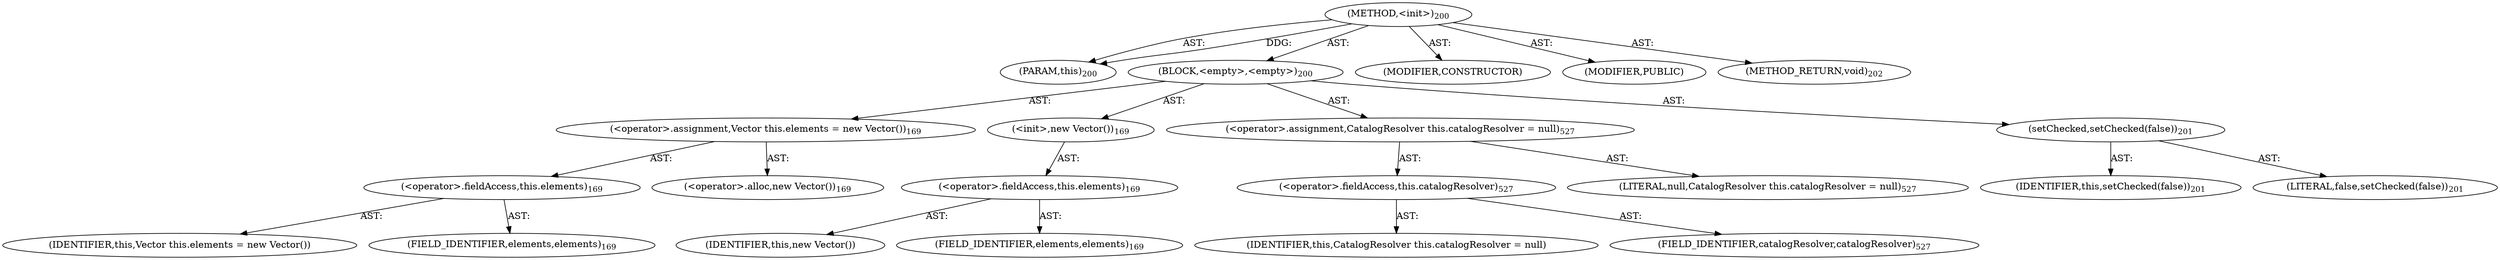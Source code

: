 digraph "&lt;init&gt;" {  
"111669149696" [label = <(METHOD,&lt;init&gt;)<SUB>200</SUB>> ]
"115964117023" [label = <(PARAM,this)<SUB>200</SUB>> ]
"25769803776" [label = <(BLOCK,&lt;empty&gt;,&lt;empty&gt;)<SUB>200</SUB>> ]
"30064771072" [label = <(&lt;operator&gt;.assignment,Vector this.elements = new Vector())<SUB>169</SUB>> ]
"30064771073" [label = <(&lt;operator&gt;.fieldAccess,this.elements)<SUB>169</SUB>> ]
"68719476856" [label = <(IDENTIFIER,this,Vector this.elements = new Vector())> ]
"55834574848" [label = <(FIELD_IDENTIFIER,elements,elements)<SUB>169</SUB>> ]
"30064771074" [label = <(&lt;operator&gt;.alloc,new Vector())<SUB>169</SUB>> ]
"30064771075" [label = <(&lt;init&gt;,new Vector())<SUB>169</SUB>> ]
"30064771076" [label = <(&lt;operator&gt;.fieldAccess,this.elements)<SUB>169</SUB>> ]
"68719476857" [label = <(IDENTIFIER,this,new Vector())> ]
"55834574849" [label = <(FIELD_IDENTIFIER,elements,elements)<SUB>169</SUB>> ]
"30064771077" [label = <(&lt;operator&gt;.assignment,CatalogResolver this.catalogResolver = null)<SUB>527</SUB>> ]
"30064771078" [label = <(&lt;operator&gt;.fieldAccess,this.catalogResolver)<SUB>527</SUB>> ]
"68719476858" [label = <(IDENTIFIER,this,CatalogResolver this.catalogResolver = null)> ]
"55834574850" [label = <(FIELD_IDENTIFIER,catalogResolver,catalogResolver)<SUB>527</SUB>> ]
"90194313216" [label = <(LITERAL,null,CatalogResolver this.catalogResolver = null)<SUB>527</SUB>> ]
"30064771079" [label = <(setChecked,setChecked(false))<SUB>201</SUB>> ]
"68719476855" [label = <(IDENTIFIER,this,setChecked(false))<SUB>201</SUB>> ]
"90194313217" [label = <(LITERAL,false,setChecked(false))<SUB>201</SUB>> ]
"133143986185" [label = <(MODIFIER,CONSTRUCTOR)> ]
"133143986186" [label = <(MODIFIER,PUBLIC)> ]
"128849018880" [label = <(METHOD_RETURN,void)<SUB>202</SUB>> ]
  "111669149696" -> "115964117023"  [ label = "AST: "] 
  "111669149696" -> "25769803776"  [ label = "AST: "] 
  "111669149696" -> "133143986185"  [ label = "AST: "] 
  "111669149696" -> "133143986186"  [ label = "AST: "] 
  "111669149696" -> "128849018880"  [ label = "AST: "] 
  "25769803776" -> "30064771072"  [ label = "AST: "] 
  "25769803776" -> "30064771075"  [ label = "AST: "] 
  "25769803776" -> "30064771077"  [ label = "AST: "] 
  "25769803776" -> "30064771079"  [ label = "AST: "] 
  "30064771072" -> "30064771073"  [ label = "AST: "] 
  "30064771072" -> "30064771074"  [ label = "AST: "] 
  "30064771073" -> "68719476856"  [ label = "AST: "] 
  "30064771073" -> "55834574848"  [ label = "AST: "] 
  "30064771075" -> "30064771076"  [ label = "AST: "] 
  "30064771076" -> "68719476857"  [ label = "AST: "] 
  "30064771076" -> "55834574849"  [ label = "AST: "] 
  "30064771077" -> "30064771078"  [ label = "AST: "] 
  "30064771077" -> "90194313216"  [ label = "AST: "] 
  "30064771078" -> "68719476858"  [ label = "AST: "] 
  "30064771078" -> "55834574850"  [ label = "AST: "] 
  "30064771079" -> "68719476855"  [ label = "AST: "] 
  "30064771079" -> "90194313217"  [ label = "AST: "] 
  "111669149696" -> "115964117023"  [ label = "DDG: "] 
}
